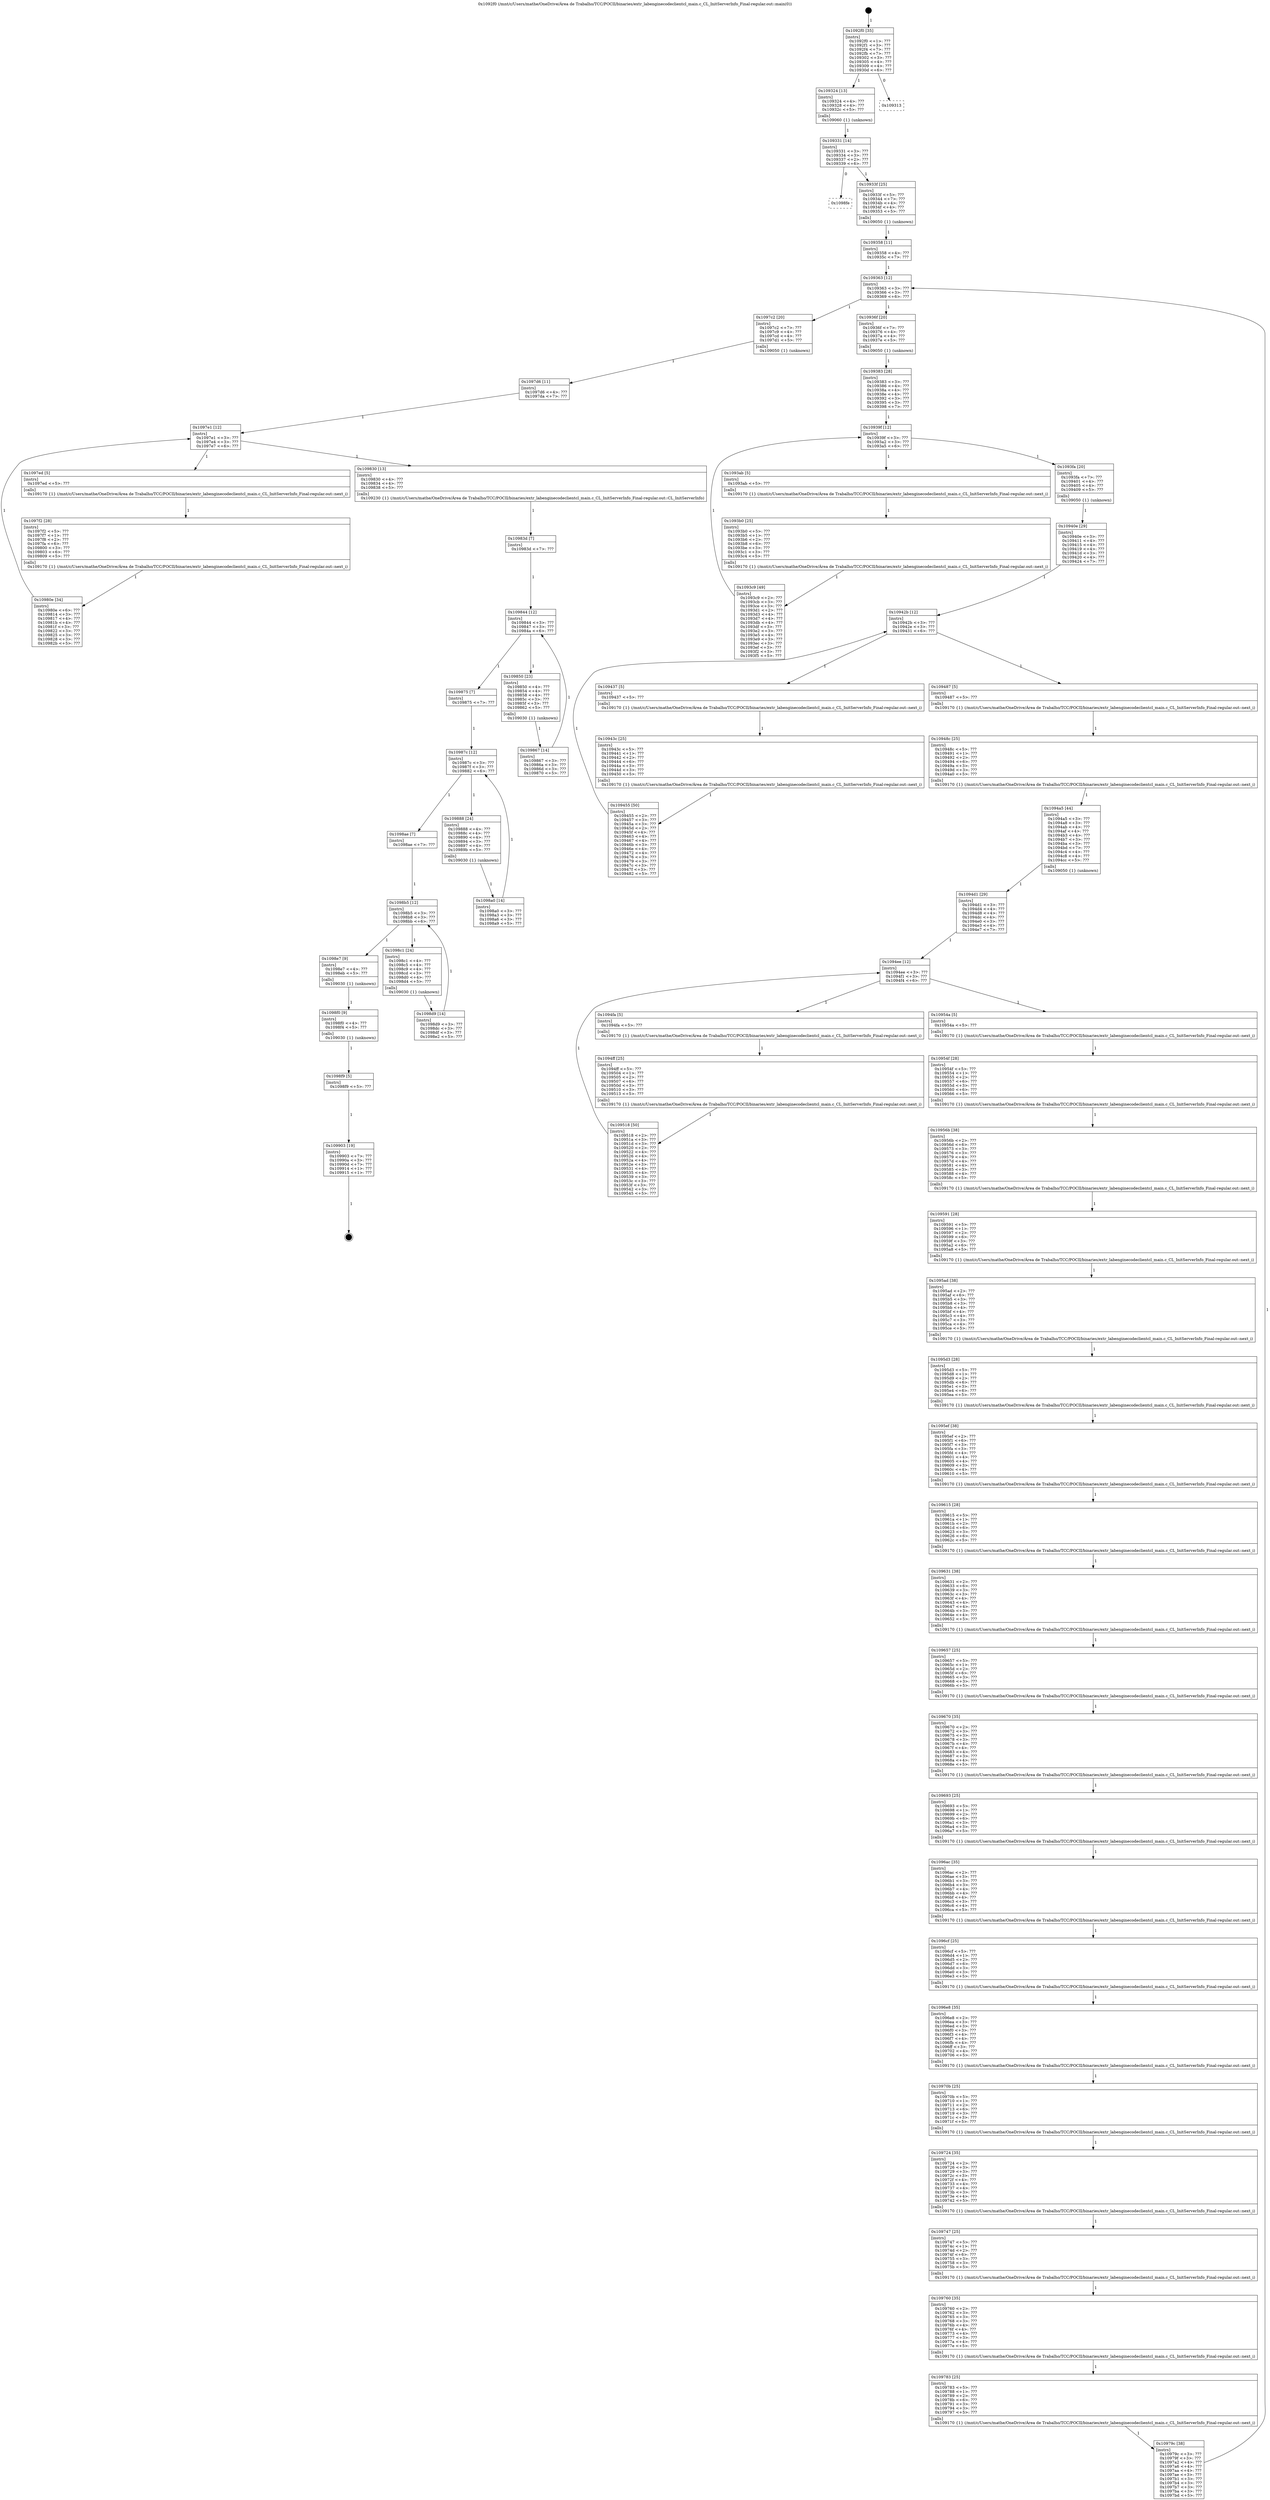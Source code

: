 digraph "0x1092f0" {
  label = "0x1092f0 (/mnt/c/Users/mathe/OneDrive/Área de Trabalho/TCC/POCII/binaries/extr_labenginecodeclientcl_main.c_CL_InitServerInfo_Final-regular.out::main(0))"
  labelloc = "t"
  node[shape=record]

  Entry [label="",width=0.3,height=0.3,shape=circle,fillcolor=black,style=filled]
  "0x1092f0" [label="{
     0x1092f0 [35]\l
     | [instrs]\l
     &nbsp;&nbsp;0x1092f0 \<+1\>: ???\l
     &nbsp;&nbsp;0x1092f1 \<+3\>: ???\l
     &nbsp;&nbsp;0x1092f4 \<+7\>: ???\l
     &nbsp;&nbsp;0x1092fb \<+7\>: ???\l
     &nbsp;&nbsp;0x109302 \<+3\>: ???\l
     &nbsp;&nbsp;0x109305 \<+4\>: ???\l
     &nbsp;&nbsp;0x109309 \<+4\>: ???\l
     &nbsp;&nbsp;0x10930d \<+6\>: ???\l
  }"]
  "0x109324" [label="{
     0x109324 [13]\l
     | [instrs]\l
     &nbsp;&nbsp;0x109324 \<+4\>: ???\l
     &nbsp;&nbsp;0x109328 \<+4\>: ???\l
     &nbsp;&nbsp;0x10932c \<+5\>: ???\l
     | [calls]\l
     &nbsp;&nbsp;0x109060 \{1\} (unknown)\l
  }"]
  "0x109313" [label="{
     0x109313\l
  }", style=dashed]
  "0x109331" [label="{
     0x109331 [14]\l
     | [instrs]\l
     &nbsp;&nbsp;0x109331 \<+3\>: ???\l
     &nbsp;&nbsp;0x109334 \<+3\>: ???\l
     &nbsp;&nbsp;0x109337 \<+2\>: ???\l
     &nbsp;&nbsp;0x109339 \<+6\>: ???\l
  }"]
  "0x1098fe" [label="{
     0x1098fe\l
  }", style=dashed]
  "0x10933f" [label="{
     0x10933f [25]\l
     | [instrs]\l
     &nbsp;&nbsp;0x10933f \<+5\>: ???\l
     &nbsp;&nbsp;0x109344 \<+7\>: ???\l
     &nbsp;&nbsp;0x10934b \<+4\>: ???\l
     &nbsp;&nbsp;0x10934f \<+4\>: ???\l
     &nbsp;&nbsp;0x109353 \<+5\>: ???\l
     | [calls]\l
     &nbsp;&nbsp;0x109050 \{1\} (unknown)\l
  }"]
  Exit [label="",width=0.3,height=0.3,shape=circle,fillcolor=black,style=filled,peripheries=2]
  "0x109363" [label="{
     0x109363 [12]\l
     | [instrs]\l
     &nbsp;&nbsp;0x109363 \<+3\>: ???\l
     &nbsp;&nbsp;0x109366 \<+3\>: ???\l
     &nbsp;&nbsp;0x109369 \<+6\>: ???\l
  }"]
  "0x1097c2" [label="{
     0x1097c2 [20]\l
     | [instrs]\l
     &nbsp;&nbsp;0x1097c2 \<+7\>: ???\l
     &nbsp;&nbsp;0x1097c9 \<+4\>: ???\l
     &nbsp;&nbsp;0x1097cd \<+4\>: ???\l
     &nbsp;&nbsp;0x1097d1 \<+5\>: ???\l
     | [calls]\l
     &nbsp;&nbsp;0x109050 \{1\} (unknown)\l
  }"]
  "0x10936f" [label="{
     0x10936f [20]\l
     | [instrs]\l
     &nbsp;&nbsp;0x10936f \<+7\>: ???\l
     &nbsp;&nbsp;0x109376 \<+4\>: ???\l
     &nbsp;&nbsp;0x10937a \<+4\>: ???\l
     &nbsp;&nbsp;0x10937e \<+5\>: ???\l
     | [calls]\l
     &nbsp;&nbsp;0x109050 \{1\} (unknown)\l
  }"]
  "0x10939f" [label="{
     0x10939f [12]\l
     | [instrs]\l
     &nbsp;&nbsp;0x10939f \<+3\>: ???\l
     &nbsp;&nbsp;0x1093a2 \<+3\>: ???\l
     &nbsp;&nbsp;0x1093a5 \<+6\>: ???\l
  }"]
  "0x1093fa" [label="{
     0x1093fa [20]\l
     | [instrs]\l
     &nbsp;&nbsp;0x1093fa \<+7\>: ???\l
     &nbsp;&nbsp;0x109401 \<+4\>: ???\l
     &nbsp;&nbsp;0x109405 \<+4\>: ???\l
     &nbsp;&nbsp;0x109409 \<+5\>: ???\l
     | [calls]\l
     &nbsp;&nbsp;0x109050 \{1\} (unknown)\l
  }"]
  "0x1093ab" [label="{
     0x1093ab [5]\l
     | [instrs]\l
     &nbsp;&nbsp;0x1093ab \<+5\>: ???\l
     | [calls]\l
     &nbsp;&nbsp;0x109170 \{1\} (/mnt/c/Users/mathe/OneDrive/Área de Trabalho/TCC/POCII/binaries/extr_labenginecodeclientcl_main.c_CL_InitServerInfo_Final-regular.out::next_i)\l
  }"]
  "0x1093b0" [label="{
     0x1093b0 [25]\l
     | [instrs]\l
     &nbsp;&nbsp;0x1093b0 \<+5\>: ???\l
     &nbsp;&nbsp;0x1093b5 \<+1\>: ???\l
     &nbsp;&nbsp;0x1093b6 \<+2\>: ???\l
     &nbsp;&nbsp;0x1093b8 \<+6\>: ???\l
     &nbsp;&nbsp;0x1093be \<+3\>: ???\l
     &nbsp;&nbsp;0x1093c1 \<+3\>: ???\l
     &nbsp;&nbsp;0x1093c4 \<+5\>: ???\l
     | [calls]\l
     &nbsp;&nbsp;0x109170 \{1\} (/mnt/c/Users/mathe/OneDrive/Área de Trabalho/TCC/POCII/binaries/extr_labenginecodeclientcl_main.c_CL_InitServerInfo_Final-regular.out::next_i)\l
  }"]
  "0x1093c9" [label="{
     0x1093c9 [49]\l
     | [instrs]\l
     &nbsp;&nbsp;0x1093c9 \<+2\>: ???\l
     &nbsp;&nbsp;0x1093cb \<+3\>: ???\l
     &nbsp;&nbsp;0x1093ce \<+3\>: ???\l
     &nbsp;&nbsp;0x1093d1 \<+2\>: ???\l
     &nbsp;&nbsp;0x1093d3 \<+4\>: ???\l
     &nbsp;&nbsp;0x1093d7 \<+4\>: ???\l
     &nbsp;&nbsp;0x1093db \<+4\>: ???\l
     &nbsp;&nbsp;0x1093df \<+3\>: ???\l
     &nbsp;&nbsp;0x1093e2 \<+3\>: ???\l
     &nbsp;&nbsp;0x1093e5 \<+4\>: ???\l
     &nbsp;&nbsp;0x1093e9 \<+3\>: ???\l
     &nbsp;&nbsp;0x1093ec \<+3\>: ???\l
     &nbsp;&nbsp;0x1093ef \<+3\>: ???\l
     &nbsp;&nbsp;0x1093f2 \<+3\>: ???\l
     &nbsp;&nbsp;0x1093f5 \<+5\>: ???\l
  }"]
  "0x109383" [label="{
     0x109383 [28]\l
     | [instrs]\l
     &nbsp;&nbsp;0x109383 \<+3\>: ???\l
     &nbsp;&nbsp;0x109386 \<+4\>: ???\l
     &nbsp;&nbsp;0x10938a \<+4\>: ???\l
     &nbsp;&nbsp;0x10938e \<+4\>: ???\l
     &nbsp;&nbsp;0x109392 \<+3\>: ???\l
     &nbsp;&nbsp;0x109395 \<+3\>: ???\l
     &nbsp;&nbsp;0x109398 \<+7\>: ???\l
  }"]
  "0x10942b" [label="{
     0x10942b [12]\l
     | [instrs]\l
     &nbsp;&nbsp;0x10942b \<+3\>: ???\l
     &nbsp;&nbsp;0x10942e \<+3\>: ???\l
     &nbsp;&nbsp;0x109431 \<+6\>: ???\l
  }"]
  "0x109487" [label="{
     0x109487 [5]\l
     | [instrs]\l
     &nbsp;&nbsp;0x109487 \<+5\>: ???\l
     | [calls]\l
     &nbsp;&nbsp;0x109170 \{1\} (/mnt/c/Users/mathe/OneDrive/Área de Trabalho/TCC/POCII/binaries/extr_labenginecodeclientcl_main.c_CL_InitServerInfo_Final-regular.out::next_i)\l
  }"]
  "0x109437" [label="{
     0x109437 [5]\l
     | [instrs]\l
     &nbsp;&nbsp;0x109437 \<+5\>: ???\l
     | [calls]\l
     &nbsp;&nbsp;0x109170 \{1\} (/mnt/c/Users/mathe/OneDrive/Área de Trabalho/TCC/POCII/binaries/extr_labenginecodeclientcl_main.c_CL_InitServerInfo_Final-regular.out::next_i)\l
  }"]
  "0x10943c" [label="{
     0x10943c [25]\l
     | [instrs]\l
     &nbsp;&nbsp;0x10943c \<+5\>: ???\l
     &nbsp;&nbsp;0x109441 \<+1\>: ???\l
     &nbsp;&nbsp;0x109442 \<+2\>: ???\l
     &nbsp;&nbsp;0x109444 \<+6\>: ???\l
     &nbsp;&nbsp;0x10944a \<+3\>: ???\l
     &nbsp;&nbsp;0x10944d \<+3\>: ???\l
     &nbsp;&nbsp;0x109450 \<+5\>: ???\l
     | [calls]\l
     &nbsp;&nbsp;0x109170 \{1\} (/mnt/c/Users/mathe/OneDrive/Área de Trabalho/TCC/POCII/binaries/extr_labenginecodeclientcl_main.c_CL_InitServerInfo_Final-regular.out::next_i)\l
  }"]
  "0x109455" [label="{
     0x109455 [50]\l
     | [instrs]\l
     &nbsp;&nbsp;0x109455 \<+2\>: ???\l
     &nbsp;&nbsp;0x109457 \<+3\>: ???\l
     &nbsp;&nbsp;0x10945a \<+3\>: ???\l
     &nbsp;&nbsp;0x10945d \<+2\>: ???\l
     &nbsp;&nbsp;0x10945f \<+4\>: ???\l
     &nbsp;&nbsp;0x109463 \<+4\>: ???\l
     &nbsp;&nbsp;0x109467 \<+4\>: ???\l
     &nbsp;&nbsp;0x10946b \<+3\>: ???\l
     &nbsp;&nbsp;0x10946e \<+4\>: ???\l
     &nbsp;&nbsp;0x109472 \<+4\>: ???\l
     &nbsp;&nbsp;0x109476 \<+3\>: ???\l
     &nbsp;&nbsp;0x109479 \<+3\>: ???\l
     &nbsp;&nbsp;0x10947c \<+3\>: ???\l
     &nbsp;&nbsp;0x10947f \<+3\>: ???\l
     &nbsp;&nbsp;0x109482 \<+5\>: ???\l
  }"]
  "0x10940e" [label="{
     0x10940e [29]\l
     | [instrs]\l
     &nbsp;&nbsp;0x10940e \<+3\>: ???\l
     &nbsp;&nbsp;0x109411 \<+4\>: ???\l
     &nbsp;&nbsp;0x109415 \<+4\>: ???\l
     &nbsp;&nbsp;0x109419 \<+4\>: ???\l
     &nbsp;&nbsp;0x10941d \<+3\>: ???\l
     &nbsp;&nbsp;0x109420 \<+4\>: ???\l
     &nbsp;&nbsp;0x109424 \<+7\>: ???\l
  }"]
  "0x10948c" [label="{
     0x10948c [25]\l
     | [instrs]\l
     &nbsp;&nbsp;0x10948c \<+5\>: ???\l
     &nbsp;&nbsp;0x109491 \<+1\>: ???\l
     &nbsp;&nbsp;0x109492 \<+2\>: ???\l
     &nbsp;&nbsp;0x109494 \<+6\>: ???\l
     &nbsp;&nbsp;0x10949a \<+3\>: ???\l
     &nbsp;&nbsp;0x10949d \<+3\>: ???\l
     &nbsp;&nbsp;0x1094a0 \<+5\>: ???\l
     | [calls]\l
     &nbsp;&nbsp;0x109170 \{1\} (/mnt/c/Users/mathe/OneDrive/Área de Trabalho/TCC/POCII/binaries/extr_labenginecodeclientcl_main.c_CL_InitServerInfo_Final-regular.out::next_i)\l
  }"]
  "0x1094a5" [label="{
     0x1094a5 [44]\l
     | [instrs]\l
     &nbsp;&nbsp;0x1094a5 \<+3\>: ???\l
     &nbsp;&nbsp;0x1094a8 \<+3\>: ???\l
     &nbsp;&nbsp;0x1094ab \<+4\>: ???\l
     &nbsp;&nbsp;0x1094af \<+4\>: ???\l
     &nbsp;&nbsp;0x1094b3 \<+4\>: ???\l
     &nbsp;&nbsp;0x1094b7 \<+3\>: ???\l
     &nbsp;&nbsp;0x1094ba \<+3\>: ???\l
     &nbsp;&nbsp;0x1094bd \<+7\>: ???\l
     &nbsp;&nbsp;0x1094c4 \<+4\>: ???\l
     &nbsp;&nbsp;0x1094c8 \<+4\>: ???\l
     &nbsp;&nbsp;0x1094cc \<+5\>: ???\l
     | [calls]\l
     &nbsp;&nbsp;0x109050 \{1\} (unknown)\l
  }"]
  "0x1094ee" [label="{
     0x1094ee [12]\l
     | [instrs]\l
     &nbsp;&nbsp;0x1094ee \<+3\>: ???\l
     &nbsp;&nbsp;0x1094f1 \<+3\>: ???\l
     &nbsp;&nbsp;0x1094f4 \<+6\>: ???\l
  }"]
  "0x10954a" [label="{
     0x10954a [5]\l
     | [instrs]\l
     &nbsp;&nbsp;0x10954a \<+5\>: ???\l
     | [calls]\l
     &nbsp;&nbsp;0x109170 \{1\} (/mnt/c/Users/mathe/OneDrive/Área de Trabalho/TCC/POCII/binaries/extr_labenginecodeclientcl_main.c_CL_InitServerInfo_Final-regular.out::next_i)\l
  }"]
  "0x1094fa" [label="{
     0x1094fa [5]\l
     | [instrs]\l
     &nbsp;&nbsp;0x1094fa \<+5\>: ???\l
     | [calls]\l
     &nbsp;&nbsp;0x109170 \{1\} (/mnt/c/Users/mathe/OneDrive/Área de Trabalho/TCC/POCII/binaries/extr_labenginecodeclientcl_main.c_CL_InitServerInfo_Final-regular.out::next_i)\l
  }"]
  "0x1094ff" [label="{
     0x1094ff [25]\l
     | [instrs]\l
     &nbsp;&nbsp;0x1094ff \<+5\>: ???\l
     &nbsp;&nbsp;0x109504 \<+1\>: ???\l
     &nbsp;&nbsp;0x109505 \<+2\>: ???\l
     &nbsp;&nbsp;0x109507 \<+6\>: ???\l
     &nbsp;&nbsp;0x10950d \<+3\>: ???\l
     &nbsp;&nbsp;0x109510 \<+3\>: ???\l
     &nbsp;&nbsp;0x109513 \<+5\>: ???\l
     | [calls]\l
     &nbsp;&nbsp;0x109170 \{1\} (/mnt/c/Users/mathe/OneDrive/Área de Trabalho/TCC/POCII/binaries/extr_labenginecodeclientcl_main.c_CL_InitServerInfo_Final-regular.out::next_i)\l
  }"]
  "0x109518" [label="{
     0x109518 [50]\l
     | [instrs]\l
     &nbsp;&nbsp;0x109518 \<+2\>: ???\l
     &nbsp;&nbsp;0x10951a \<+3\>: ???\l
     &nbsp;&nbsp;0x10951d \<+3\>: ???\l
     &nbsp;&nbsp;0x109520 \<+2\>: ???\l
     &nbsp;&nbsp;0x109522 \<+4\>: ???\l
     &nbsp;&nbsp;0x109526 \<+4\>: ???\l
     &nbsp;&nbsp;0x10952a \<+4\>: ???\l
     &nbsp;&nbsp;0x10952e \<+3\>: ???\l
     &nbsp;&nbsp;0x109531 \<+4\>: ???\l
     &nbsp;&nbsp;0x109535 \<+4\>: ???\l
     &nbsp;&nbsp;0x109539 \<+3\>: ???\l
     &nbsp;&nbsp;0x10953c \<+3\>: ???\l
     &nbsp;&nbsp;0x10953f \<+3\>: ???\l
     &nbsp;&nbsp;0x109542 \<+3\>: ???\l
     &nbsp;&nbsp;0x109545 \<+5\>: ???\l
  }"]
  "0x1094d1" [label="{
     0x1094d1 [29]\l
     | [instrs]\l
     &nbsp;&nbsp;0x1094d1 \<+3\>: ???\l
     &nbsp;&nbsp;0x1094d4 \<+4\>: ???\l
     &nbsp;&nbsp;0x1094d8 \<+4\>: ???\l
     &nbsp;&nbsp;0x1094dc \<+4\>: ???\l
     &nbsp;&nbsp;0x1094e0 \<+3\>: ???\l
     &nbsp;&nbsp;0x1094e3 \<+4\>: ???\l
     &nbsp;&nbsp;0x1094e7 \<+7\>: ???\l
  }"]
  "0x10954f" [label="{
     0x10954f [28]\l
     | [instrs]\l
     &nbsp;&nbsp;0x10954f \<+5\>: ???\l
     &nbsp;&nbsp;0x109554 \<+1\>: ???\l
     &nbsp;&nbsp;0x109555 \<+2\>: ???\l
     &nbsp;&nbsp;0x109557 \<+6\>: ???\l
     &nbsp;&nbsp;0x10955d \<+3\>: ???\l
     &nbsp;&nbsp;0x109560 \<+6\>: ???\l
     &nbsp;&nbsp;0x109566 \<+5\>: ???\l
     | [calls]\l
     &nbsp;&nbsp;0x109170 \{1\} (/mnt/c/Users/mathe/OneDrive/Área de Trabalho/TCC/POCII/binaries/extr_labenginecodeclientcl_main.c_CL_InitServerInfo_Final-regular.out::next_i)\l
  }"]
  "0x10956b" [label="{
     0x10956b [38]\l
     | [instrs]\l
     &nbsp;&nbsp;0x10956b \<+2\>: ???\l
     &nbsp;&nbsp;0x10956d \<+6\>: ???\l
     &nbsp;&nbsp;0x109573 \<+3\>: ???\l
     &nbsp;&nbsp;0x109576 \<+3\>: ???\l
     &nbsp;&nbsp;0x109579 \<+4\>: ???\l
     &nbsp;&nbsp;0x10957d \<+4\>: ???\l
     &nbsp;&nbsp;0x109581 \<+4\>: ???\l
     &nbsp;&nbsp;0x109585 \<+3\>: ???\l
     &nbsp;&nbsp;0x109588 \<+4\>: ???\l
     &nbsp;&nbsp;0x10958c \<+5\>: ???\l
     | [calls]\l
     &nbsp;&nbsp;0x109170 \{1\} (/mnt/c/Users/mathe/OneDrive/Área de Trabalho/TCC/POCII/binaries/extr_labenginecodeclientcl_main.c_CL_InitServerInfo_Final-regular.out::next_i)\l
  }"]
  "0x109591" [label="{
     0x109591 [28]\l
     | [instrs]\l
     &nbsp;&nbsp;0x109591 \<+5\>: ???\l
     &nbsp;&nbsp;0x109596 \<+1\>: ???\l
     &nbsp;&nbsp;0x109597 \<+2\>: ???\l
     &nbsp;&nbsp;0x109599 \<+6\>: ???\l
     &nbsp;&nbsp;0x10959f \<+3\>: ???\l
     &nbsp;&nbsp;0x1095a2 \<+6\>: ???\l
     &nbsp;&nbsp;0x1095a8 \<+5\>: ???\l
     | [calls]\l
     &nbsp;&nbsp;0x109170 \{1\} (/mnt/c/Users/mathe/OneDrive/Área de Trabalho/TCC/POCII/binaries/extr_labenginecodeclientcl_main.c_CL_InitServerInfo_Final-regular.out::next_i)\l
  }"]
  "0x1095ad" [label="{
     0x1095ad [38]\l
     | [instrs]\l
     &nbsp;&nbsp;0x1095ad \<+2\>: ???\l
     &nbsp;&nbsp;0x1095af \<+6\>: ???\l
     &nbsp;&nbsp;0x1095b5 \<+3\>: ???\l
     &nbsp;&nbsp;0x1095b8 \<+3\>: ???\l
     &nbsp;&nbsp;0x1095bb \<+4\>: ???\l
     &nbsp;&nbsp;0x1095bf \<+4\>: ???\l
     &nbsp;&nbsp;0x1095c3 \<+4\>: ???\l
     &nbsp;&nbsp;0x1095c7 \<+3\>: ???\l
     &nbsp;&nbsp;0x1095ca \<+4\>: ???\l
     &nbsp;&nbsp;0x1095ce \<+5\>: ???\l
     | [calls]\l
     &nbsp;&nbsp;0x109170 \{1\} (/mnt/c/Users/mathe/OneDrive/Área de Trabalho/TCC/POCII/binaries/extr_labenginecodeclientcl_main.c_CL_InitServerInfo_Final-regular.out::next_i)\l
  }"]
  "0x1095d3" [label="{
     0x1095d3 [28]\l
     | [instrs]\l
     &nbsp;&nbsp;0x1095d3 \<+5\>: ???\l
     &nbsp;&nbsp;0x1095d8 \<+1\>: ???\l
     &nbsp;&nbsp;0x1095d9 \<+2\>: ???\l
     &nbsp;&nbsp;0x1095db \<+6\>: ???\l
     &nbsp;&nbsp;0x1095e1 \<+3\>: ???\l
     &nbsp;&nbsp;0x1095e4 \<+6\>: ???\l
     &nbsp;&nbsp;0x1095ea \<+5\>: ???\l
     | [calls]\l
     &nbsp;&nbsp;0x109170 \{1\} (/mnt/c/Users/mathe/OneDrive/Área de Trabalho/TCC/POCII/binaries/extr_labenginecodeclientcl_main.c_CL_InitServerInfo_Final-regular.out::next_i)\l
  }"]
  "0x1095ef" [label="{
     0x1095ef [38]\l
     | [instrs]\l
     &nbsp;&nbsp;0x1095ef \<+2\>: ???\l
     &nbsp;&nbsp;0x1095f1 \<+6\>: ???\l
     &nbsp;&nbsp;0x1095f7 \<+3\>: ???\l
     &nbsp;&nbsp;0x1095fa \<+3\>: ???\l
     &nbsp;&nbsp;0x1095fd \<+4\>: ???\l
     &nbsp;&nbsp;0x109601 \<+4\>: ???\l
     &nbsp;&nbsp;0x109605 \<+4\>: ???\l
     &nbsp;&nbsp;0x109609 \<+3\>: ???\l
     &nbsp;&nbsp;0x10960c \<+4\>: ???\l
     &nbsp;&nbsp;0x109610 \<+5\>: ???\l
     | [calls]\l
     &nbsp;&nbsp;0x109170 \{1\} (/mnt/c/Users/mathe/OneDrive/Área de Trabalho/TCC/POCII/binaries/extr_labenginecodeclientcl_main.c_CL_InitServerInfo_Final-regular.out::next_i)\l
  }"]
  "0x109615" [label="{
     0x109615 [28]\l
     | [instrs]\l
     &nbsp;&nbsp;0x109615 \<+5\>: ???\l
     &nbsp;&nbsp;0x10961a \<+1\>: ???\l
     &nbsp;&nbsp;0x10961b \<+2\>: ???\l
     &nbsp;&nbsp;0x10961d \<+6\>: ???\l
     &nbsp;&nbsp;0x109623 \<+3\>: ???\l
     &nbsp;&nbsp;0x109626 \<+6\>: ???\l
     &nbsp;&nbsp;0x10962c \<+5\>: ???\l
     | [calls]\l
     &nbsp;&nbsp;0x109170 \{1\} (/mnt/c/Users/mathe/OneDrive/Área de Trabalho/TCC/POCII/binaries/extr_labenginecodeclientcl_main.c_CL_InitServerInfo_Final-regular.out::next_i)\l
  }"]
  "0x109631" [label="{
     0x109631 [38]\l
     | [instrs]\l
     &nbsp;&nbsp;0x109631 \<+2\>: ???\l
     &nbsp;&nbsp;0x109633 \<+6\>: ???\l
     &nbsp;&nbsp;0x109639 \<+3\>: ???\l
     &nbsp;&nbsp;0x10963c \<+3\>: ???\l
     &nbsp;&nbsp;0x10963f \<+4\>: ???\l
     &nbsp;&nbsp;0x109643 \<+4\>: ???\l
     &nbsp;&nbsp;0x109647 \<+4\>: ???\l
     &nbsp;&nbsp;0x10964b \<+3\>: ???\l
     &nbsp;&nbsp;0x10964e \<+4\>: ???\l
     &nbsp;&nbsp;0x109652 \<+5\>: ???\l
     | [calls]\l
     &nbsp;&nbsp;0x109170 \{1\} (/mnt/c/Users/mathe/OneDrive/Área de Trabalho/TCC/POCII/binaries/extr_labenginecodeclientcl_main.c_CL_InitServerInfo_Final-regular.out::next_i)\l
  }"]
  "0x109657" [label="{
     0x109657 [25]\l
     | [instrs]\l
     &nbsp;&nbsp;0x109657 \<+5\>: ???\l
     &nbsp;&nbsp;0x10965c \<+1\>: ???\l
     &nbsp;&nbsp;0x10965d \<+2\>: ???\l
     &nbsp;&nbsp;0x10965f \<+6\>: ???\l
     &nbsp;&nbsp;0x109665 \<+3\>: ???\l
     &nbsp;&nbsp;0x109668 \<+3\>: ???\l
     &nbsp;&nbsp;0x10966b \<+5\>: ???\l
     | [calls]\l
     &nbsp;&nbsp;0x109170 \{1\} (/mnt/c/Users/mathe/OneDrive/Área de Trabalho/TCC/POCII/binaries/extr_labenginecodeclientcl_main.c_CL_InitServerInfo_Final-regular.out::next_i)\l
  }"]
  "0x109670" [label="{
     0x109670 [35]\l
     | [instrs]\l
     &nbsp;&nbsp;0x109670 \<+2\>: ???\l
     &nbsp;&nbsp;0x109672 \<+3\>: ???\l
     &nbsp;&nbsp;0x109675 \<+3\>: ???\l
     &nbsp;&nbsp;0x109678 \<+3\>: ???\l
     &nbsp;&nbsp;0x10967b \<+4\>: ???\l
     &nbsp;&nbsp;0x10967f \<+4\>: ???\l
     &nbsp;&nbsp;0x109683 \<+4\>: ???\l
     &nbsp;&nbsp;0x109687 \<+3\>: ???\l
     &nbsp;&nbsp;0x10968a \<+4\>: ???\l
     &nbsp;&nbsp;0x10968e \<+5\>: ???\l
     | [calls]\l
     &nbsp;&nbsp;0x109170 \{1\} (/mnt/c/Users/mathe/OneDrive/Área de Trabalho/TCC/POCII/binaries/extr_labenginecodeclientcl_main.c_CL_InitServerInfo_Final-regular.out::next_i)\l
  }"]
  "0x109693" [label="{
     0x109693 [25]\l
     | [instrs]\l
     &nbsp;&nbsp;0x109693 \<+5\>: ???\l
     &nbsp;&nbsp;0x109698 \<+1\>: ???\l
     &nbsp;&nbsp;0x109699 \<+2\>: ???\l
     &nbsp;&nbsp;0x10969b \<+6\>: ???\l
     &nbsp;&nbsp;0x1096a1 \<+3\>: ???\l
     &nbsp;&nbsp;0x1096a4 \<+3\>: ???\l
     &nbsp;&nbsp;0x1096a7 \<+5\>: ???\l
     | [calls]\l
     &nbsp;&nbsp;0x109170 \{1\} (/mnt/c/Users/mathe/OneDrive/Área de Trabalho/TCC/POCII/binaries/extr_labenginecodeclientcl_main.c_CL_InitServerInfo_Final-regular.out::next_i)\l
  }"]
  "0x1096ac" [label="{
     0x1096ac [35]\l
     | [instrs]\l
     &nbsp;&nbsp;0x1096ac \<+2\>: ???\l
     &nbsp;&nbsp;0x1096ae \<+3\>: ???\l
     &nbsp;&nbsp;0x1096b1 \<+3\>: ???\l
     &nbsp;&nbsp;0x1096b4 \<+3\>: ???\l
     &nbsp;&nbsp;0x1096b7 \<+4\>: ???\l
     &nbsp;&nbsp;0x1096bb \<+4\>: ???\l
     &nbsp;&nbsp;0x1096bf \<+4\>: ???\l
     &nbsp;&nbsp;0x1096c3 \<+3\>: ???\l
     &nbsp;&nbsp;0x1096c6 \<+4\>: ???\l
     &nbsp;&nbsp;0x1096ca \<+5\>: ???\l
     | [calls]\l
     &nbsp;&nbsp;0x109170 \{1\} (/mnt/c/Users/mathe/OneDrive/Área de Trabalho/TCC/POCII/binaries/extr_labenginecodeclientcl_main.c_CL_InitServerInfo_Final-regular.out::next_i)\l
  }"]
  "0x1096cf" [label="{
     0x1096cf [25]\l
     | [instrs]\l
     &nbsp;&nbsp;0x1096cf \<+5\>: ???\l
     &nbsp;&nbsp;0x1096d4 \<+1\>: ???\l
     &nbsp;&nbsp;0x1096d5 \<+2\>: ???\l
     &nbsp;&nbsp;0x1096d7 \<+6\>: ???\l
     &nbsp;&nbsp;0x1096dd \<+3\>: ???\l
     &nbsp;&nbsp;0x1096e0 \<+3\>: ???\l
     &nbsp;&nbsp;0x1096e3 \<+5\>: ???\l
     | [calls]\l
     &nbsp;&nbsp;0x109170 \{1\} (/mnt/c/Users/mathe/OneDrive/Área de Trabalho/TCC/POCII/binaries/extr_labenginecodeclientcl_main.c_CL_InitServerInfo_Final-regular.out::next_i)\l
  }"]
  "0x1096e8" [label="{
     0x1096e8 [35]\l
     | [instrs]\l
     &nbsp;&nbsp;0x1096e8 \<+2\>: ???\l
     &nbsp;&nbsp;0x1096ea \<+3\>: ???\l
     &nbsp;&nbsp;0x1096ed \<+3\>: ???\l
     &nbsp;&nbsp;0x1096f0 \<+3\>: ???\l
     &nbsp;&nbsp;0x1096f3 \<+4\>: ???\l
     &nbsp;&nbsp;0x1096f7 \<+4\>: ???\l
     &nbsp;&nbsp;0x1096fb \<+4\>: ???\l
     &nbsp;&nbsp;0x1096ff \<+3\>: ???\l
     &nbsp;&nbsp;0x109702 \<+4\>: ???\l
     &nbsp;&nbsp;0x109706 \<+5\>: ???\l
     | [calls]\l
     &nbsp;&nbsp;0x109170 \{1\} (/mnt/c/Users/mathe/OneDrive/Área de Trabalho/TCC/POCII/binaries/extr_labenginecodeclientcl_main.c_CL_InitServerInfo_Final-regular.out::next_i)\l
  }"]
  "0x10970b" [label="{
     0x10970b [25]\l
     | [instrs]\l
     &nbsp;&nbsp;0x10970b \<+5\>: ???\l
     &nbsp;&nbsp;0x109710 \<+1\>: ???\l
     &nbsp;&nbsp;0x109711 \<+2\>: ???\l
     &nbsp;&nbsp;0x109713 \<+6\>: ???\l
     &nbsp;&nbsp;0x109719 \<+3\>: ???\l
     &nbsp;&nbsp;0x10971c \<+3\>: ???\l
     &nbsp;&nbsp;0x10971f \<+5\>: ???\l
     | [calls]\l
     &nbsp;&nbsp;0x109170 \{1\} (/mnt/c/Users/mathe/OneDrive/Área de Trabalho/TCC/POCII/binaries/extr_labenginecodeclientcl_main.c_CL_InitServerInfo_Final-regular.out::next_i)\l
  }"]
  "0x109724" [label="{
     0x109724 [35]\l
     | [instrs]\l
     &nbsp;&nbsp;0x109724 \<+2\>: ???\l
     &nbsp;&nbsp;0x109726 \<+3\>: ???\l
     &nbsp;&nbsp;0x109729 \<+3\>: ???\l
     &nbsp;&nbsp;0x10972c \<+3\>: ???\l
     &nbsp;&nbsp;0x10972f \<+4\>: ???\l
     &nbsp;&nbsp;0x109733 \<+4\>: ???\l
     &nbsp;&nbsp;0x109737 \<+4\>: ???\l
     &nbsp;&nbsp;0x10973b \<+3\>: ???\l
     &nbsp;&nbsp;0x10973e \<+4\>: ???\l
     &nbsp;&nbsp;0x109742 \<+5\>: ???\l
     | [calls]\l
     &nbsp;&nbsp;0x109170 \{1\} (/mnt/c/Users/mathe/OneDrive/Área de Trabalho/TCC/POCII/binaries/extr_labenginecodeclientcl_main.c_CL_InitServerInfo_Final-regular.out::next_i)\l
  }"]
  "0x109747" [label="{
     0x109747 [25]\l
     | [instrs]\l
     &nbsp;&nbsp;0x109747 \<+5\>: ???\l
     &nbsp;&nbsp;0x10974c \<+1\>: ???\l
     &nbsp;&nbsp;0x10974d \<+2\>: ???\l
     &nbsp;&nbsp;0x10974f \<+6\>: ???\l
     &nbsp;&nbsp;0x109755 \<+3\>: ???\l
     &nbsp;&nbsp;0x109758 \<+3\>: ???\l
     &nbsp;&nbsp;0x10975b \<+5\>: ???\l
     | [calls]\l
     &nbsp;&nbsp;0x109170 \{1\} (/mnt/c/Users/mathe/OneDrive/Área de Trabalho/TCC/POCII/binaries/extr_labenginecodeclientcl_main.c_CL_InitServerInfo_Final-regular.out::next_i)\l
  }"]
  "0x109760" [label="{
     0x109760 [35]\l
     | [instrs]\l
     &nbsp;&nbsp;0x109760 \<+2\>: ???\l
     &nbsp;&nbsp;0x109762 \<+3\>: ???\l
     &nbsp;&nbsp;0x109765 \<+3\>: ???\l
     &nbsp;&nbsp;0x109768 \<+3\>: ???\l
     &nbsp;&nbsp;0x10976b \<+4\>: ???\l
     &nbsp;&nbsp;0x10976f \<+4\>: ???\l
     &nbsp;&nbsp;0x109773 \<+4\>: ???\l
     &nbsp;&nbsp;0x109777 \<+3\>: ???\l
     &nbsp;&nbsp;0x10977a \<+4\>: ???\l
     &nbsp;&nbsp;0x10977e \<+5\>: ???\l
     | [calls]\l
     &nbsp;&nbsp;0x109170 \{1\} (/mnt/c/Users/mathe/OneDrive/Área de Trabalho/TCC/POCII/binaries/extr_labenginecodeclientcl_main.c_CL_InitServerInfo_Final-regular.out::next_i)\l
  }"]
  "0x109783" [label="{
     0x109783 [25]\l
     | [instrs]\l
     &nbsp;&nbsp;0x109783 \<+5\>: ???\l
     &nbsp;&nbsp;0x109788 \<+1\>: ???\l
     &nbsp;&nbsp;0x109789 \<+2\>: ???\l
     &nbsp;&nbsp;0x10978b \<+6\>: ???\l
     &nbsp;&nbsp;0x109791 \<+3\>: ???\l
     &nbsp;&nbsp;0x109794 \<+3\>: ???\l
     &nbsp;&nbsp;0x109797 \<+5\>: ???\l
     | [calls]\l
     &nbsp;&nbsp;0x109170 \{1\} (/mnt/c/Users/mathe/OneDrive/Área de Trabalho/TCC/POCII/binaries/extr_labenginecodeclientcl_main.c_CL_InitServerInfo_Final-regular.out::next_i)\l
  }"]
  "0x10979c" [label="{
     0x10979c [38]\l
     | [instrs]\l
     &nbsp;&nbsp;0x10979c \<+3\>: ???\l
     &nbsp;&nbsp;0x10979f \<+3\>: ???\l
     &nbsp;&nbsp;0x1097a2 \<+4\>: ???\l
     &nbsp;&nbsp;0x1097a6 \<+4\>: ???\l
     &nbsp;&nbsp;0x1097aa \<+4\>: ???\l
     &nbsp;&nbsp;0x1097ae \<+3\>: ???\l
     &nbsp;&nbsp;0x1097b1 \<+3\>: ???\l
     &nbsp;&nbsp;0x1097b4 \<+3\>: ???\l
     &nbsp;&nbsp;0x1097b7 \<+3\>: ???\l
     &nbsp;&nbsp;0x1097ba \<+3\>: ???\l
     &nbsp;&nbsp;0x1097bd \<+5\>: ???\l
  }"]
  "0x109358" [label="{
     0x109358 [11]\l
     | [instrs]\l
     &nbsp;&nbsp;0x109358 \<+4\>: ???\l
     &nbsp;&nbsp;0x10935c \<+7\>: ???\l
  }"]
  "0x1097e1" [label="{
     0x1097e1 [12]\l
     | [instrs]\l
     &nbsp;&nbsp;0x1097e1 \<+3\>: ???\l
     &nbsp;&nbsp;0x1097e4 \<+3\>: ???\l
     &nbsp;&nbsp;0x1097e7 \<+6\>: ???\l
  }"]
  "0x109830" [label="{
     0x109830 [13]\l
     | [instrs]\l
     &nbsp;&nbsp;0x109830 \<+4\>: ???\l
     &nbsp;&nbsp;0x109834 \<+4\>: ???\l
     &nbsp;&nbsp;0x109838 \<+5\>: ???\l
     | [calls]\l
     &nbsp;&nbsp;0x109230 \{1\} (/mnt/c/Users/mathe/OneDrive/Área de Trabalho/TCC/POCII/binaries/extr_labenginecodeclientcl_main.c_CL_InitServerInfo_Final-regular.out::CL_InitServerInfo)\l
  }"]
  "0x1097ed" [label="{
     0x1097ed [5]\l
     | [instrs]\l
     &nbsp;&nbsp;0x1097ed \<+5\>: ???\l
     | [calls]\l
     &nbsp;&nbsp;0x109170 \{1\} (/mnt/c/Users/mathe/OneDrive/Área de Trabalho/TCC/POCII/binaries/extr_labenginecodeclientcl_main.c_CL_InitServerInfo_Final-regular.out::next_i)\l
  }"]
  "0x1097f2" [label="{
     0x1097f2 [28]\l
     | [instrs]\l
     &nbsp;&nbsp;0x1097f2 \<+5\>: ???\l
     &nbsp;&nbsp;0x1097f7 \<+1\>: ???\l
     &nbsp;&nbsp;0x1097f8 \<+2\>: ???\l
     &nbsp;&nbsp;0x1097fa \<+6\>: ???\l
     &nbsp;&nbsp;0x109800 \<+3\>: ???\l
     &nbsp;&nbsp;0x109803 \<+6\>: ???\l
     &nbsp;&nbsp;0x109809 \<+5\>: ???\l
     | [calls]\l
     &nbsp;&nbsp;0x109170 \{1\} (/mnt/c/Users/mathe/OneDrive/Área de Trabalho/TCC/POCII/binaries/extr_labenginecodeclientcl_main.c_CL_InitServerInfo_Final-regular.out::next_i)\l
  }"]
  "0x10980e" [label="{
     0x10980e [34]\l
     | [instrs]\l
     &nbsp;&nbsp;0x10980e \<+6\>: ???\l
     &nbsp;&nbsp;0x109814 \<+3\>: ???\l
     &nbsp;&nbsp;0x109817 \<+4\>: ???\l
     &nbsp;&nbsp;0x10981b \<+4\>: ???\l
     &nbsp;&nbsp;0x10981f \<+3\>: ???\l
     &nbsp;&nbsp;0x109822 \<+3\>: ???\l
     &nbsp;&nbsp;0x109825 \<+3\>: ???\l
     &nbsp;&nbsp;0x109828 \<+3\>: ???\l
     &nbsp;&nbsp;0x10982b \<+5\>: ???\l
  }"]
  "0x1097d6" [label="{
     0x1097d6 [11]\l
     | [instrs]\l
     &nbsp;&nbsp;0x1097d6 \<+4\>: ???\l
     &nbsp;&nbsp;0x1097da \<+7\>: ???\l
  }"]
  "0x109844" [label="{
     0x109844 [12]\l
     | [instrs]\l
     &nbsp;&nbsp;0x109844 \<+3\>: ???\l
     &nbsp;&nbsp;0x109847 \<+3\>: ???\l
     &nbsp;&nbsp;0x10984a \<+6\>: ???\l
  }"]
  "0x10987c" [label="{
     0x10987c [12]\l
     | [instrs]\l
     &nbsp;&nbsp;0x10987c \<+3\>: ???\l
     &nbsp;&nbsp;0x10987f \<+3\>: ???\l
     &nbsp;&nbsp;0x109882 \<+6\>: ???\l
  }"]
  "0x109850" [label="{
     0x109850 [23]\l
     | [instrs]\l
     &nbsp;&nbsp;0x109850 \<+4\>: ???\l
     &nbsp;&nbsp;0x109854 \<+4\>: ???\l
     &nbsp;&nbsp;0x109858 \<+4\>: ???\l
     &nbsp;&nbsp;0x10985c \<+3\>: ???\l
     &nbsp;&nbsp;0x10985f \<+3\>: ???\l
     &nbsp;&nbsp;0x109862 \<+5\>: ???\l
     | [calls]\l
     &nbsp;&nbsp;0x109030 \{1\} (unknown)\l
  }"]
  "0x109867" [label="{
     0x109867 [14]\l
     | [instrs]\l
     &nbsp;&nbsp;0x109867 \<+3\>: ???\l
     &nbsp;&nbsp;0x10986a \<+3\>: ???\l
     &nbsp;&nbsp;0x10986d \<+3\>: ???\l
     &nbsp;&nbsp;0x109870 \<+5\>: ???\l
  }"]
  "0x10983d" [label="{
     0x10983d [7]\l
     | [instrs]\l
     &nbsp;&nbsp;0x10983d \<+7\>: ???\l
  }"]
  "0x1098b5" [label="{
     0x1098b5 [12]\l
     | [instrs]\l
     &nbsp;&nbsp;0x1098b5 \<+3\>: ???\l
     &nbsp;&nbsp;0x1098b8 \<+3\>: ???\l
     &nbsp;&nbsp;0x1098bb \<+6\>: ???\l
  }"]
  "0x109888" [label="{
     0x109888 [24]\l
     | [instrs]\l
     &nbsp;&nbsp;0x109888 \<+4\>: ???\l
     &nbsp;&nbsp;0x10988c \<+4\>: ???\l
     &nbsp;&nbsp;0x109890 \<+4\>: ???\l
     &nbsp;&nbsp;0x109894 \<+3\>: ???\l
     &nbsp;&nbsp;0x109897 \<+4\>: ???\l
     &nbsp;&nbsp;0x10989b \<+5\>: ???\l
     | [calls]\l
     &nbsp;&nbsp;0x109030 \{1\} (unknown)\l
  }"]
  "0x1098a0" [label="{
     0x1098a0 [14]\l
     | [instrs]\l
     &nbsp;&nbsp;0x1098a0 \<+3\>: ???\l
     &nbsp;&nbsp;0x1098a3 \<+3\>: ???\l
     &nbsp;&nbsp;0x1098a6 \<+3\>: ???\l
     &nbsp;&nbsp;0x1098a9 \<+5\>: ???\l
  }"]
  "0x109875" [label="{
     0x109875 [7]\l
     | [instrs]\l
     &nbsp;&nbsp;0x109875 \<+7\>: ???\l
  }"]
  "0x1098e7" [label="{
     0x1098e7 [9]\l
     | [instrs]\l
     &nbsp;&nbsp;0x1098e7 \<+4\>: ???\l
     &nbsp;&nbsp;0x1098eb \<+5\>: ???\l
     | [calls]\l
     &nbsp;&nbsp;0x109030 \{1\} (unknown)\l
  }"]
  "0x1098c1" [label="{
     0x1098c1 [24]\l
     | [instrs]\l
     &nbsp;&nbsp;0x1098c1 \<+4\>: ???\l
     &nbsp;&nbsp;0x1098c5 \<+4\>: ???\l
     &nbsp;&nbsp;0x1098c9 \<+4\>: ???\l
     &nbsp;&nbsp;0x1098cd \<+3\>: ???\l
     &nbsp;&nbsp;0x1098d0 \<+4\>: ???\l
     &nbsp;&nbsp;0x1098d4 \<+5\>: ???\l
     | [calls]\l
     &nbsp;&nbsp;0x109030 \{1\} (unknown)\l
  }"]
  "0x1098d9" [label="{
     0x1098d9 [14]\l
     | [instrs]\l
     &nbsp;&nbsp;0x1098d9 \<+3\>: ???\l
     &nbsp;&nbsp;0x1098dc \<+3\>: ???\l
     &nbsp;&nbsp;0x1098df \<+3\>: ???\l
     &nbsp;&nbsp;0x1098e2 \<+5\>: ???\l
  }"]
  "0x1098ae" [label="{
     0x1098ae [7]\l
     | [instrs]\l
     &nbsp;&nbsp;0x1098ae \<+7\>: ???\l
  }"]
  "0x1098f0" [label="{
     0x1098f0 [9]\l
     | [instrs]\l
     &nbsp;&nbsp;0x1098f0 \<+4\>: ???\l
     &nbsp;&nbsp;0x1098f4 \<+5\>: ???\l
     | [calls]\l
     &nbsp;&nbsp;0x109030 \{1\} (unknown)\l
  }"]
  "0x1098f9" [label="{
     0x1098f9 [5]\l
     | [instrs]\l
     &nbsp;&nbsp;0x1098f9 \<+5\>: ???\l
  }"]
  "0x109903" [label="{
     0x109903 [19]\l
     | [instrs]\l
     &nbsp;&nbsp;0x109903 \<+7\>: ???\l
     &nbsp;&nbsp;0x10990a \<+3\>: ???\l
     &nbsp;&nbsp;0x10990d \<+7\>: ???\l
     &nbsp;&nbsp;0x109914 \<+1\>: ???\l
     &nbsp;&nbsp;0x109915 \<+1\>: ???\l
  }"]
  Entry -> "0x1092f0" [label=" 1"]
  "0x1092f0" -> "0x109324" [label=" 1"]
  "0x1092f0" -> "0x109313" [label=" 0"]
  "0x109324" -> "0x109331" [label=" 1"]
  "0x109331" -> "0x1098fe" [label=" 0"]
  "0x109331" -> "0x10933f" [label=" 1"]
  "0x109903" -> Exit [label=" 1"]
  "0x10933f" -> "0x109358" [label=" 1"]
  "0x109363" -> "0x1097c2" [label=" 1"]
  "0x109363" -> "0x10936f" [label=" 1"]
  "0x10936f" -> "0x109383" [label=" 1"]
  "0x10939f" -> "0x1093fa" [label=" 1"]
  "0x10939f" -> "0x1093ab" [label=" 1"]
  "0x1093ab" -> "0x1093b0" [label=" 1"]
  "0x1093b0" -> "0x1093c9" [label=" 1"]
  "0x109383" -> "0x10939f" [label=" 1"]
  "0x1093c9" -> "0x10939f" [label=" 1"]
  "0x1093fa" -> "0x10940e" [label=" 1"]
  "0x10942b" -> "0x109487" [label=" 1"]
  "0x10942b" -> "0x109437" [label=" 1"]
  "0x109437" -> "0x10943c" [label=" 1"]
  "0x10943c" -> "0x109455" [label=" 1"]
  "0x10940e" -> "0x10942b" [label=" 1"]
  "0x109455" -> "0x10942b" [label=" 1"]
  "0x109487" -> "0x10948c" [label=" 1"]
  "0x10948c" -> "0x1094a5" [label=" 1"]
  "0x1094a5" -> "0x1094d1" [label=" 1"]
  "0x1094ee" -> "0x10954a" [label=" 1"]
  "0x1094ee" -> "0x1094fa" [label=" 1"]
  "0x1094fa" -> "0x1094ff" [label=" 1"]
  "0x1094ff" -> "0x109518" [label=" 1"]
  "0x1094d1" -> "0x1094ee" [label=" 1"]
  "0x109518" -> "0x1094ee" [label=" 1"]
  "0x10954a" -> "0x10954f" [label=" 1"]
  "0x10954f" -> "0x10956b" [label=" 1"]
  "0x10956b" -> "0x109591" [label=" 1"]
  "0x109591" -> "0x1095ad" [label=" 1"]
  "0x1095ad" -> "0x1095d3" [label=" 1"]
  "0x1095d3" -> "0x1095ef" [label=" 1"]
  "0x1095ef" -> "0x109615" [label=" 1"]
  "0x109615" -> "0x109631" [label=" 1"]
  "0x109631" -> "0x109657" [label=" 1"]
  "0x109657" -> "0x109670" [label=" 1"]
  "0x109670" -> "0x109693" [label=" 1"]
  "0x109693" -> "0x1096ac" [label=" 1"]
  "0x1096ac" -> "0x1096cf" [label=" 1"]
  "0x1096cf" -> "0x1096e8" [label=" 1"]
  "0x1096e8" -> "0x10970b" [label=" 1"]
  "0x10970b" -> "0x109724" [label=" 1"]
  "0x109724" -> "0x109747" [label=" 1"]
  "0x109747" -> "0x109760" [label=" 1"]
  "0x109760" -> "0x109783" [label=" 1"]
  "0x109783" -> "0x10979c" [label=" 1"]
  "0x109358" -> "0x109363" [label=" 1"]
  "0x10979c" -> "0x109363" [label=" 1"]
  "0x1097c2" -> "0x1097d6" [label=" 1"]
  "0x1097e1" -> "0x109830" [label=" 1"]
  "0x1097e1" -> "0x1097ed" [label=" 1"]
  "0x1097ed" -> "0x1097f2" [label=" 1"]
  "0x1097f2" -> "0x10980e" [label=" 1"]
  "0x1097d6" -> "0x1097e1" [label=" 1"]
  "0x10980e" -> "0x1097e1" [label=" 1"]
  "0x109830" -> "0x10983d" [label=" 1"]
  "0x109844" -> "0x109875" [label=" 1"]
  "0x109844" -> "0x109850" [label=" 1"]
  "0x109850" -> "0x109867" [label=" 1"]
  "0x10983d" -> "0x109844" [label=" 1"]
  "0x109867" -> "0x109844" [label=" 1"]
  "0x10987c" -> "0x1098ae" [label=" 1"]
  "0x10987c" -> "0x109888" [label=" 1"]
  "0x109888" -> "0x1098a0" [label=" 1"]
  "0x109875" -> "0x10987c" [label=" 1"]
  "0x1098a0" -> "0x10987c" [label=" 1"]
  "0x1098b5" -> "0x1098e7" [label=" 1"]
  "0x1098b5" -> "0x1098c1" [label=" 1"]
  "0x1098c1" -> "0x1098d9" [label=" 1"]
  "0x1098ae" -> "0x1098b5" [label=" 1"]
  "0x1098d9" -> "0x1098b5" [label=" 1"]
  "0x1098e7" -> "0x1098f0" [label=" 1"]
  "0x1098f0" -> "0x1098f9" [label=" 1"]
  "0x1098f9" -> "0x109903" [label=" 1"]
}
